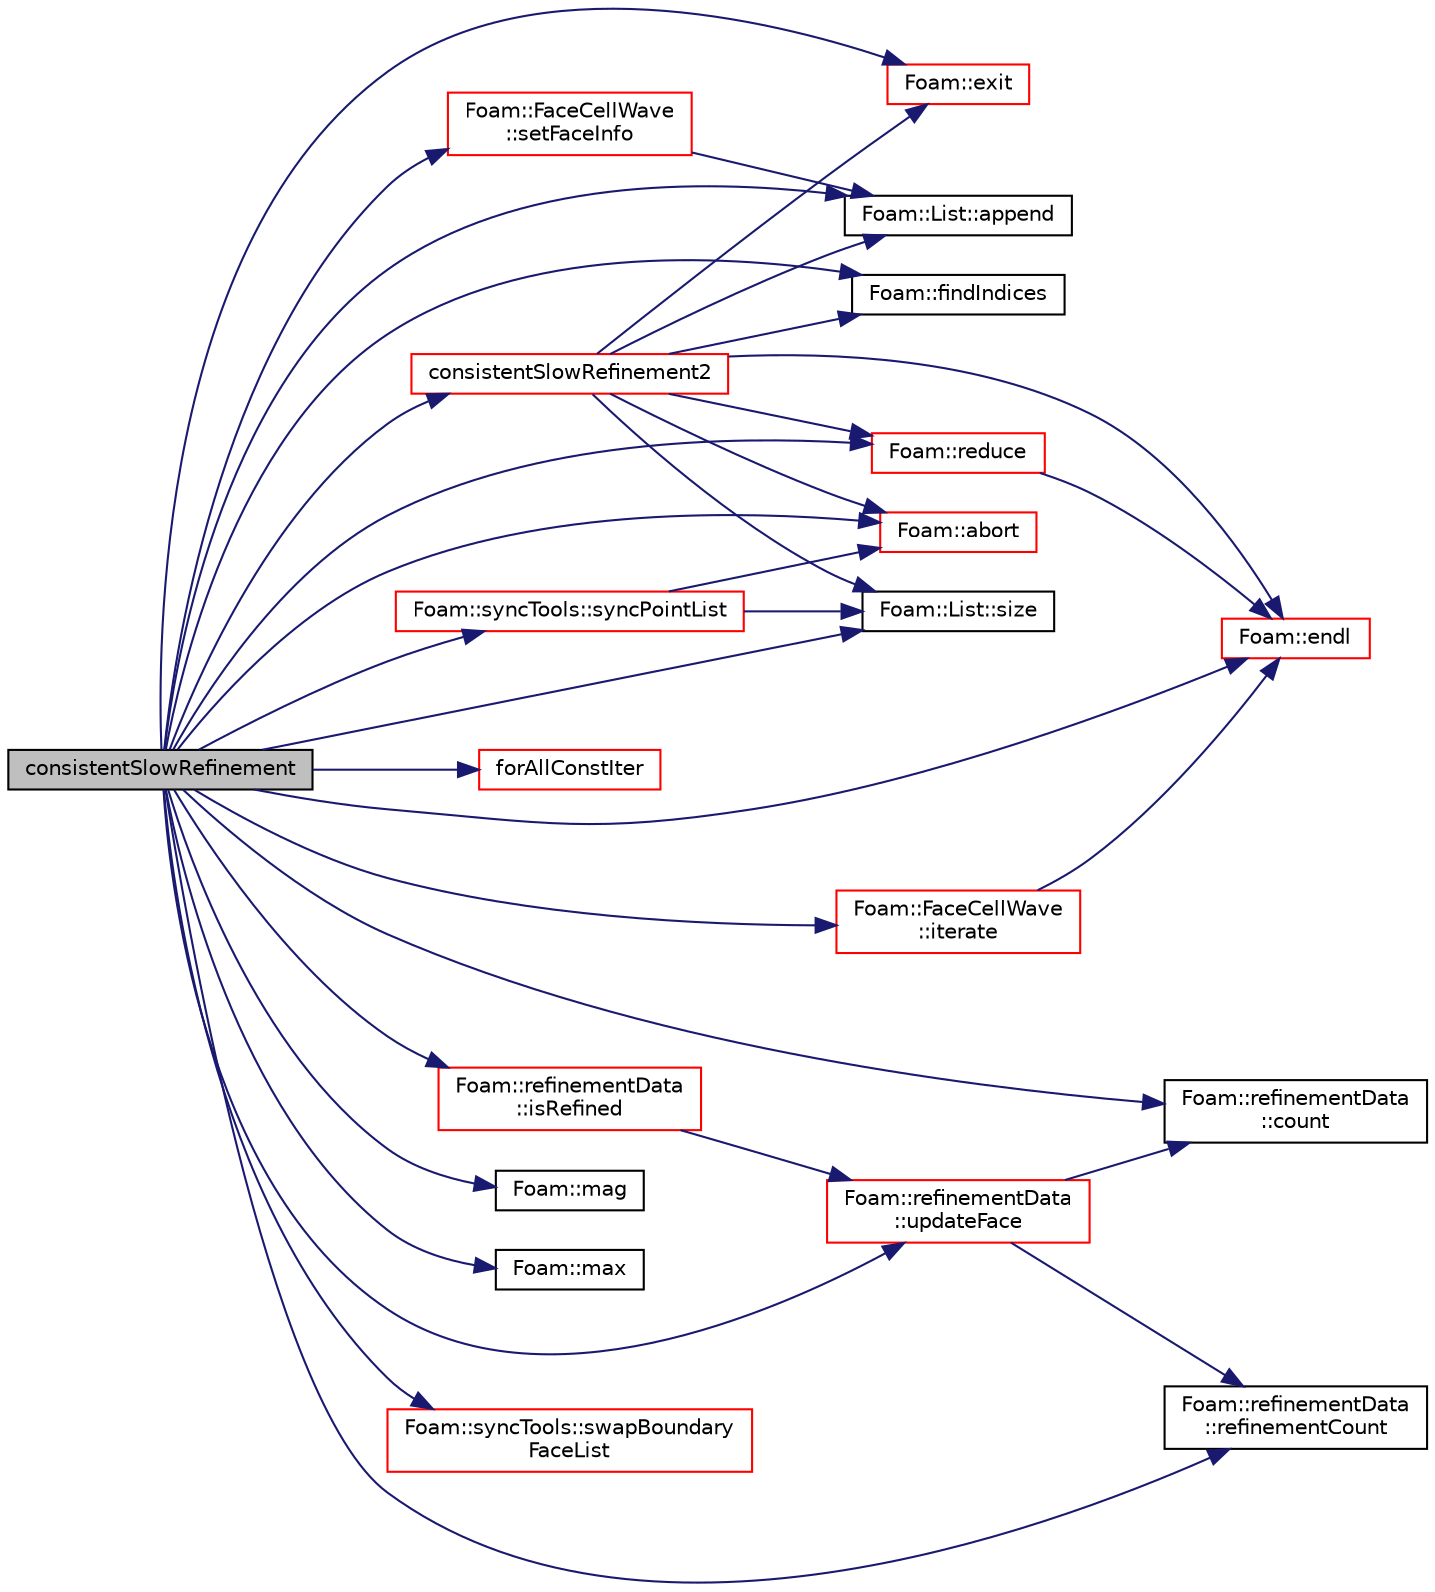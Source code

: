 digraph "consistentSlowRefinement"
{
  bgcolor="transparent";
  edge [fontname="Helvetica",fontsize="10",labelfontname="Helvetica",labelfontsize="10"];
  node [fontname="Helvetica",fontsize="10",shape=record];
  rankdir="LR";
  Node3003 [label="consistentSlowRefinement",height=0.2,width=0.4,color="black", fillcolor="grey75", style="filled", fontcolor="black"];
  Node3003 -> Node3004 [color="midnightblue",fontsize="10",style="solid",fontname="Helvetica"];
  Node3004 [label="Foam::abort",height=0.2,width=0.4,color="red",URL="$a21851.html#a447107a607d03e417307c203fa5fb44b"];
  Node3003 -> Node3049 [color="midnightblue",fontsize="10",style="solid",fontname="Helvetica"];
  Node3049 [label="Foam::List::append",height=0.2,width=0.4,color="black",URL="$a26833.html#a399dd2bf0d9a32016717dc90126f016b",tooltip="Append an element at the end of the list. "];
  Node3003 -> Node3050 [color="midnightblue",fontsize="10",style="solid",fontname="Helvetica"];
  Node3050 [label="consistentSlowRefinement2",height=0.2,width=0.4,color="red",URL="$a22413.html#aeb8716163dcd0280ef71a13d2f7814a8",tooltip="Like consistentSlowRefinement but uses different meshWave. "];
  Node3050 -> Node3051 [color="midnightblue",fontsize="10",style="solid",fontname="Helvetica"];
  Node3051 [label="Foam::exit",height=0.2,width=0.4,color="red",URL="$a21851.html#a06ca7250d8e89caf05243ec094843642"];
  Node3050 -> Node3011 [color="midnightblue",fontsize="10",style="solid",fontname="Helvetica"];
  Node3011 [label="Foam::endl",height=0.2,width=0.4,color="red",URL="$a21851.html#a2db8fe02a0d3909e9351bb4275b23ce4",tooltip="Add newline and flush stream. "];
  Node3050 -> Node3579 [color="midnightblue",fontsize="10",style="solid",fontname="Helvetica"];
  Node3579 [label="Foam::findIndices",height=0.2,width=0.4,color="black",URL="$a21851.html#a397299eb3cd05ecb81797e7109e2f0b9",tooltip="Find all occurences of given element. Linear search. "];
  Node3050 -> Node3004 [color="midnightblue",fontsize="10",style="solid",fontname="Helvetica"];
  Node3050 -> Node3049 [color="midnightblue",fontsize="10",style="solid",fontname="Helvetica"];
  Node3050 -> Node3098 [color="midnightblue",fontsize="10",style="solid",fontname="Helvetica"];
  Node3098 [label="Foam::reduce",height=0.2,width=0.4,color="red",URL="$a21851.html#a7ffd6af4acc2eb9ba72ee296b5ecda23"];
  Node3098 -> Node3011 [color="midnightblue",fontsize="10",style="solid",fontname="Helvetica"];
  Node3050 -> Node3057 [color="midnightblue",fontsize="10",style="solid",fontname="Helvetica"];
  Node3057 [label="Foam::List::size",height=0.2,width=0.4,color="black",URL="$a26833.html#a8a5f6fa29bd4b500caf186f60245b384",tooltip="Override size to be inconsistent with allocated storage. "];
  Node3003 -> Node3580 [color="midnightblue",fontsize="10",style="solid",fontname="Helvetica"];
  Node3580 [label="Foam::refinementData\l::count",height=0.2,width=0.4,color="black",URL="$a22453.html#a4a16b1dc7b90b6c93b996d7a6be2120d"];
  Node3003 -> Node3011 [color="midnightblue",fontsize="10",style="solid",fontname="Helvetica"];
  Node3003 -> Node3051 [color="midnightblue",fontsize="10",style="solid",fontname="Helvetica"];
  Node3003 -> Node3579 [color="midnightblue",fontsize="10",style="solid",fontname="Helvetica"];
  Node3003 -> Node3145 [color="midnightblue",fontsize="10",style="solid",fontname="Helvetica"];
  Node3145 [label="forAllConstIter",height=0.2,width=0.4,color="red",URL="$a39311.html#ae21e2836509b0fa7f7cedf6493b11b09"];
  Node3003 -> Node3581 [color="midnightblue",fontsize="10",style="solid",fontname="Helvetica"];
  Node3581 [label="Foam::refinementData\l::isRefined",height=0.2,width=0.4,color="red",URL="$a22453.html#a2611eb831da5cadaed273f981cfd226c"];
  Node3581 -> Node3589 [color="midnightblue",fontsize="10",style="solid",fontname="Helvetica"];
  Node3589 [label="Foam::refinementData\l::updateFace",height=0.2,width=0.4,color="red",URL="$a22453.html#a9d06a863c303832327d5ec1fdb29885c",tooltip="Influence of neighbouring cell. "];
  Node3589 -> Node3588 [color="midnightblue",fontsize="10",style="solid",fontname="Helvetica"];
  Node3588 [label="Foam::refinementData\l::refinementCount",height=0.2,width=0.4,color="black",URL="$a22453.html#a8f2e46be91b3ad951ef86c6bd61c0ee5"];
  Node3589 -> Node3580 [color="midnightblue",fontsize="10",style="solid",fontname="Helvetica"];
  Node3003 -> Node3593 [color="midnightblue",fontsize="10",style="solid",fontname="Helvetica"];
  Node3593 [label="Foam::FaceCellWave\l::iterate",height=0.2,width=0.4,color="red",URL="$a25945.html#a8f898fd0e592fd902741616e1f087497",tooltip="Iterate until no changes or maxIter reached. Returns actual. "];
  Node3593 -> Node3011 [color="midnightblue",fontsize="10",style="solid",fontname="Helvetica"];
  Node3003 -> Node3111 [color="midnightblue",fontsize="10",style="solid",fontname="Helvetica"];
  Node3111 [label="Foam::mag",height=0.2,width=0.4,color="black",URL="$a21851.html#a929da2a3fdcf3dacbbe0487d3a330dae"];
  Node3003 -> Node3216 [color="midnightblue",fontsize="10",style="solid",fontname="Helvetica"];
  Node3216 [label="Foam::max",height=0.2,width=0.4,color="black",URL="$a21851.html#ac993e906cf2774ae77e666bc24e81733"];
  Node3003 -> Node3098 [color="midnightblue",fontsize="10",style="solid",fontname="Helvetica"];
  Node3003 -> Node3588 [color="midnightblue",fontsize="10",style="solid",fontname="Helvetica"];
  Node3003 -> Node3594 [color="midnightblue",fontsize="10",style="solid",fontname="Helvetica"];
  Node3594 [label="Foam::FaceCellWave\l::setFaceInfo",height=0.2,width=0.4,color="red",URL="$a25945.html#a4dfc64d9c6a80650006ac5ab728f95b0",tooltip="Set initial changed faces. "];
  Node3594 -> Node3049 [color="midnightblue",fontsize="10",style="solid",fontname="Helvetica"];
  Node3003 -> Node3057 [color="midnightblue",fontsize="10",style="solid",fontname="Helvetica"];
  Node3003 -> Node3060 [color="midnightblue",fontsize="10",style="solid",fontname="Helvetica"];
  Node3060 [label="Foam::syncTools::swapBoundary\lFaceList",height=0.2,width=0.4,color="red",URL="$a28657.html#a30e4f2ce2c2399c35f5d674bdb7c07fd",tooltip="Swap coupled boundary face values. "];
  Node3003 -> Node3378 [color="midnightblue",fontsize="10",style="solid",fontname="Helvetica"];
  Node3378 [label="Foam::syncTools::syncPointList",height=0.2,width=0.4,color="red",URL="$a28657.html#a197ed77a9101bdfb37253bd3f507c017",tooltip="Synchronize values on all mesh points. "];
  Node3378 -> Node3057 [color="midnightblue",fontsize="10",style="solid",fontname="Helvetica"];
  Node3378 -> Node3004 [color="midnightblue",fontsize="10",style="solid",fontname="Helvetica"];
  Node3003 -> Node3589 [color="midnightblue",fontsize="10",style="solid",fontname="Helvetica"];
}
